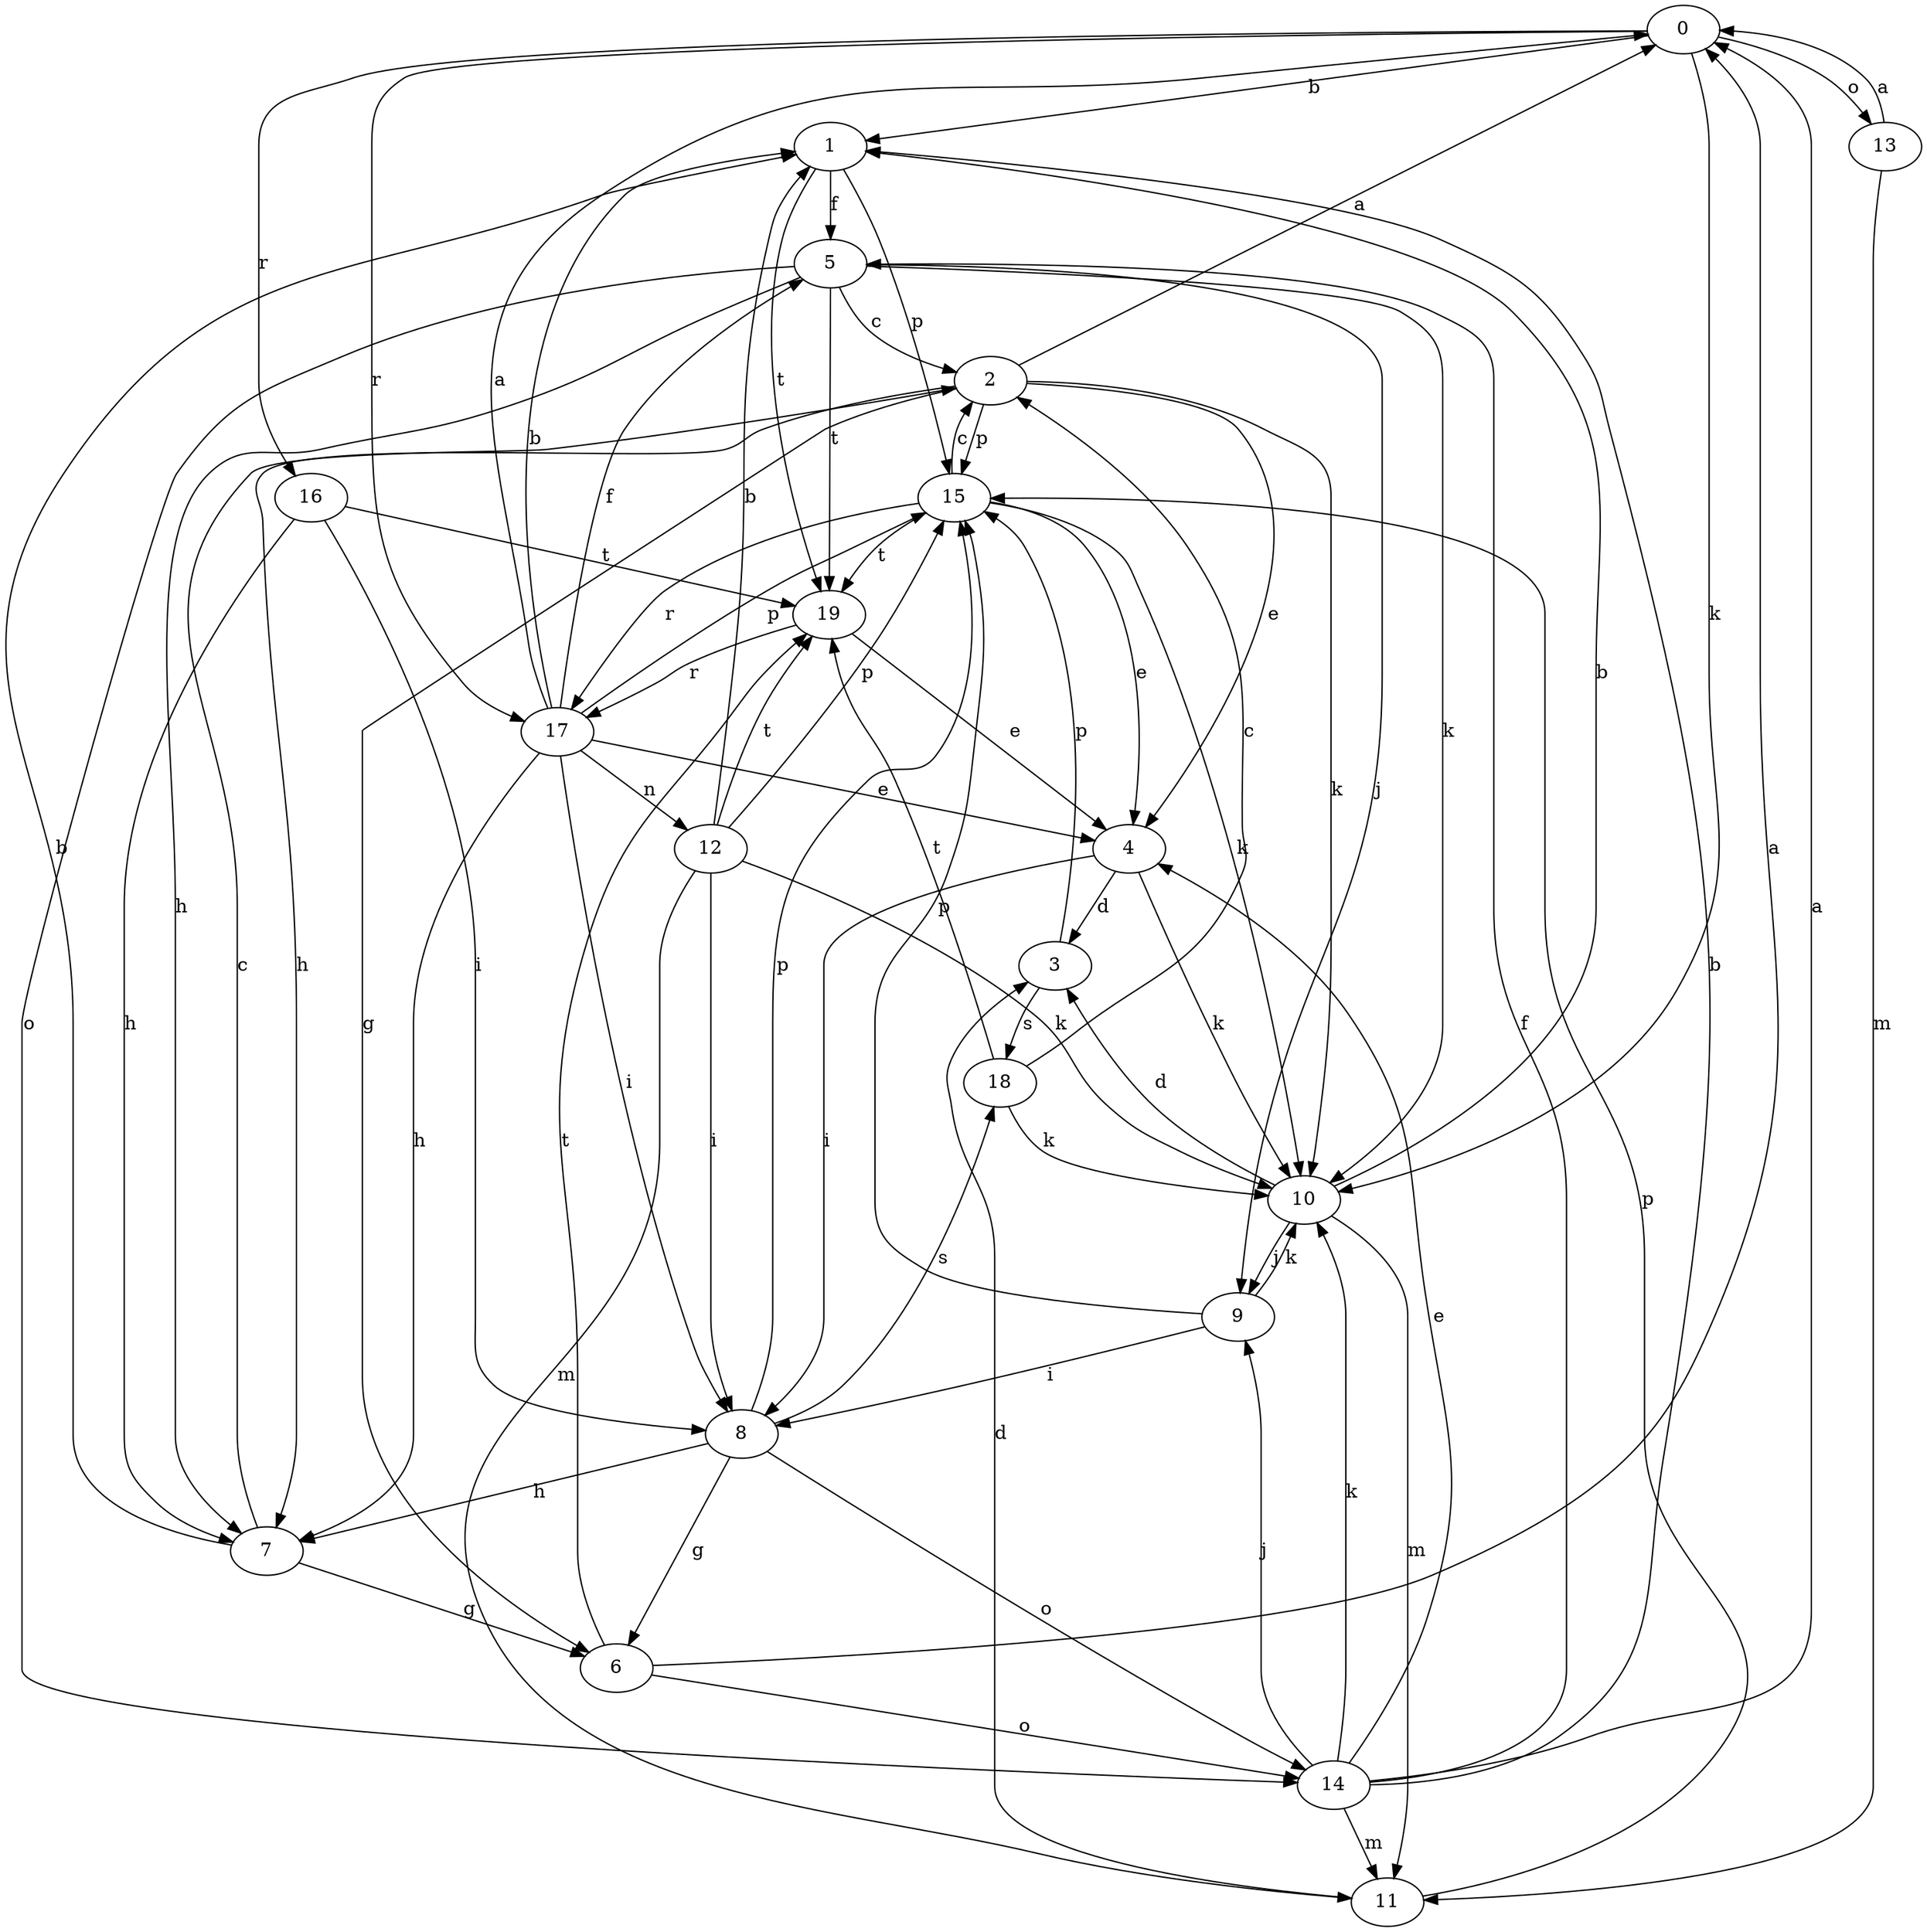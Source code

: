 strict digraph  {
0;
1;
2;
3;
4;
5;
6;
7;
8;
9;
10;
11;
12;
13;
14;
15;
16;
17;
18;
19;
0 -> 1  [label=b];
0 -> 10  [label=k];
0 -> 13  [label=o];
0 -> 16  [label=r];
0 -> 17  [label=r];
1 -> 5  [label=f];
1 -> 15  [label=p];
1 -> 19  [label=t];
2 -> 0  [label=a];
2 -> 4  [label=e];
2 -> 6  [label=g];
2 -> 7  [label=h];
2 -> 10  [label=k];
2 -> 15  [label=p];
3 -> 15  [label=p];
3 -> 18  [label=s];
4 -> 3  [label=d];
4 -> 8  [label=i];
4 -> 10  [label=k];
5 -> 2  [label=c];
5 -> 7  [label=h];
5 -> 9  [label=j];
5 -> 10  [label=k];
5 -> 14  [label=o];
5 -> 19  [label=t];
6 -> 0  [label=a];
6 -> 14  [label=o];
6 -> 19  [label=t];
7 -> 1  [label=b];
7 -> 2  [label=c];
7 -> 6  [label=g];
8 -> 6  [label=g];
8 -> 7  [label=h];
8 -> 14  [label=o];
8 -> 15  [label=p];
8 -> 18  [label=s];
9 -> 8  [label=i];
9 -> 10  [label=k];
9 -> 15  [label=p];
10 -> 1  [label=b];
10 -> 3  [label=d];
10 -> 9  [label=j];
10 -> 11  [label=m];
11 -> 3  [label=d];
11 -> 15  [label=p];
12 -> 1  [label=b];
12 -> 8  [label=i];
12 -> 10  [label=k];
12 -> 11  [label=m];
12 -> 15  [label=p];
12 -> 19  [label=t];
13 -> 0  [label=a];
13 -> 11  [label=m];
14 -> 0  [label=a];
14 -> 1  [label=b];
14 -> 4  [label=e];
14 -> 5  [label=f];
14 -> 9  [label=j];
14 -> 10  [label=k];
14 -> 11  [label=m];
15 -> 2  [label=c];
15 -> 4  [label=e];
15 -> 10  [label=k];
15 -> 17  [label=r];
15 -> 19  [label=t];
16 -> 7  [label=h];
16 -> 8  [label=i];
16 -> 19  [label=t];
17 -> 0  [label=a];
17 -> 1  [label=b];
17 -> 4  [label=e];
17 -> 5  [label=f];
17 -> 7  [label=h];
17 -> 8  [label=i];
17 -> 12  [label=n];
17 -> 15  [label=p];
18 -> 2  [label=c];
18 -> 10  [label=k];
18 -> 19  [label=t];
19 -> 4  [label=e];
19 -> 17  [label=r];
}
